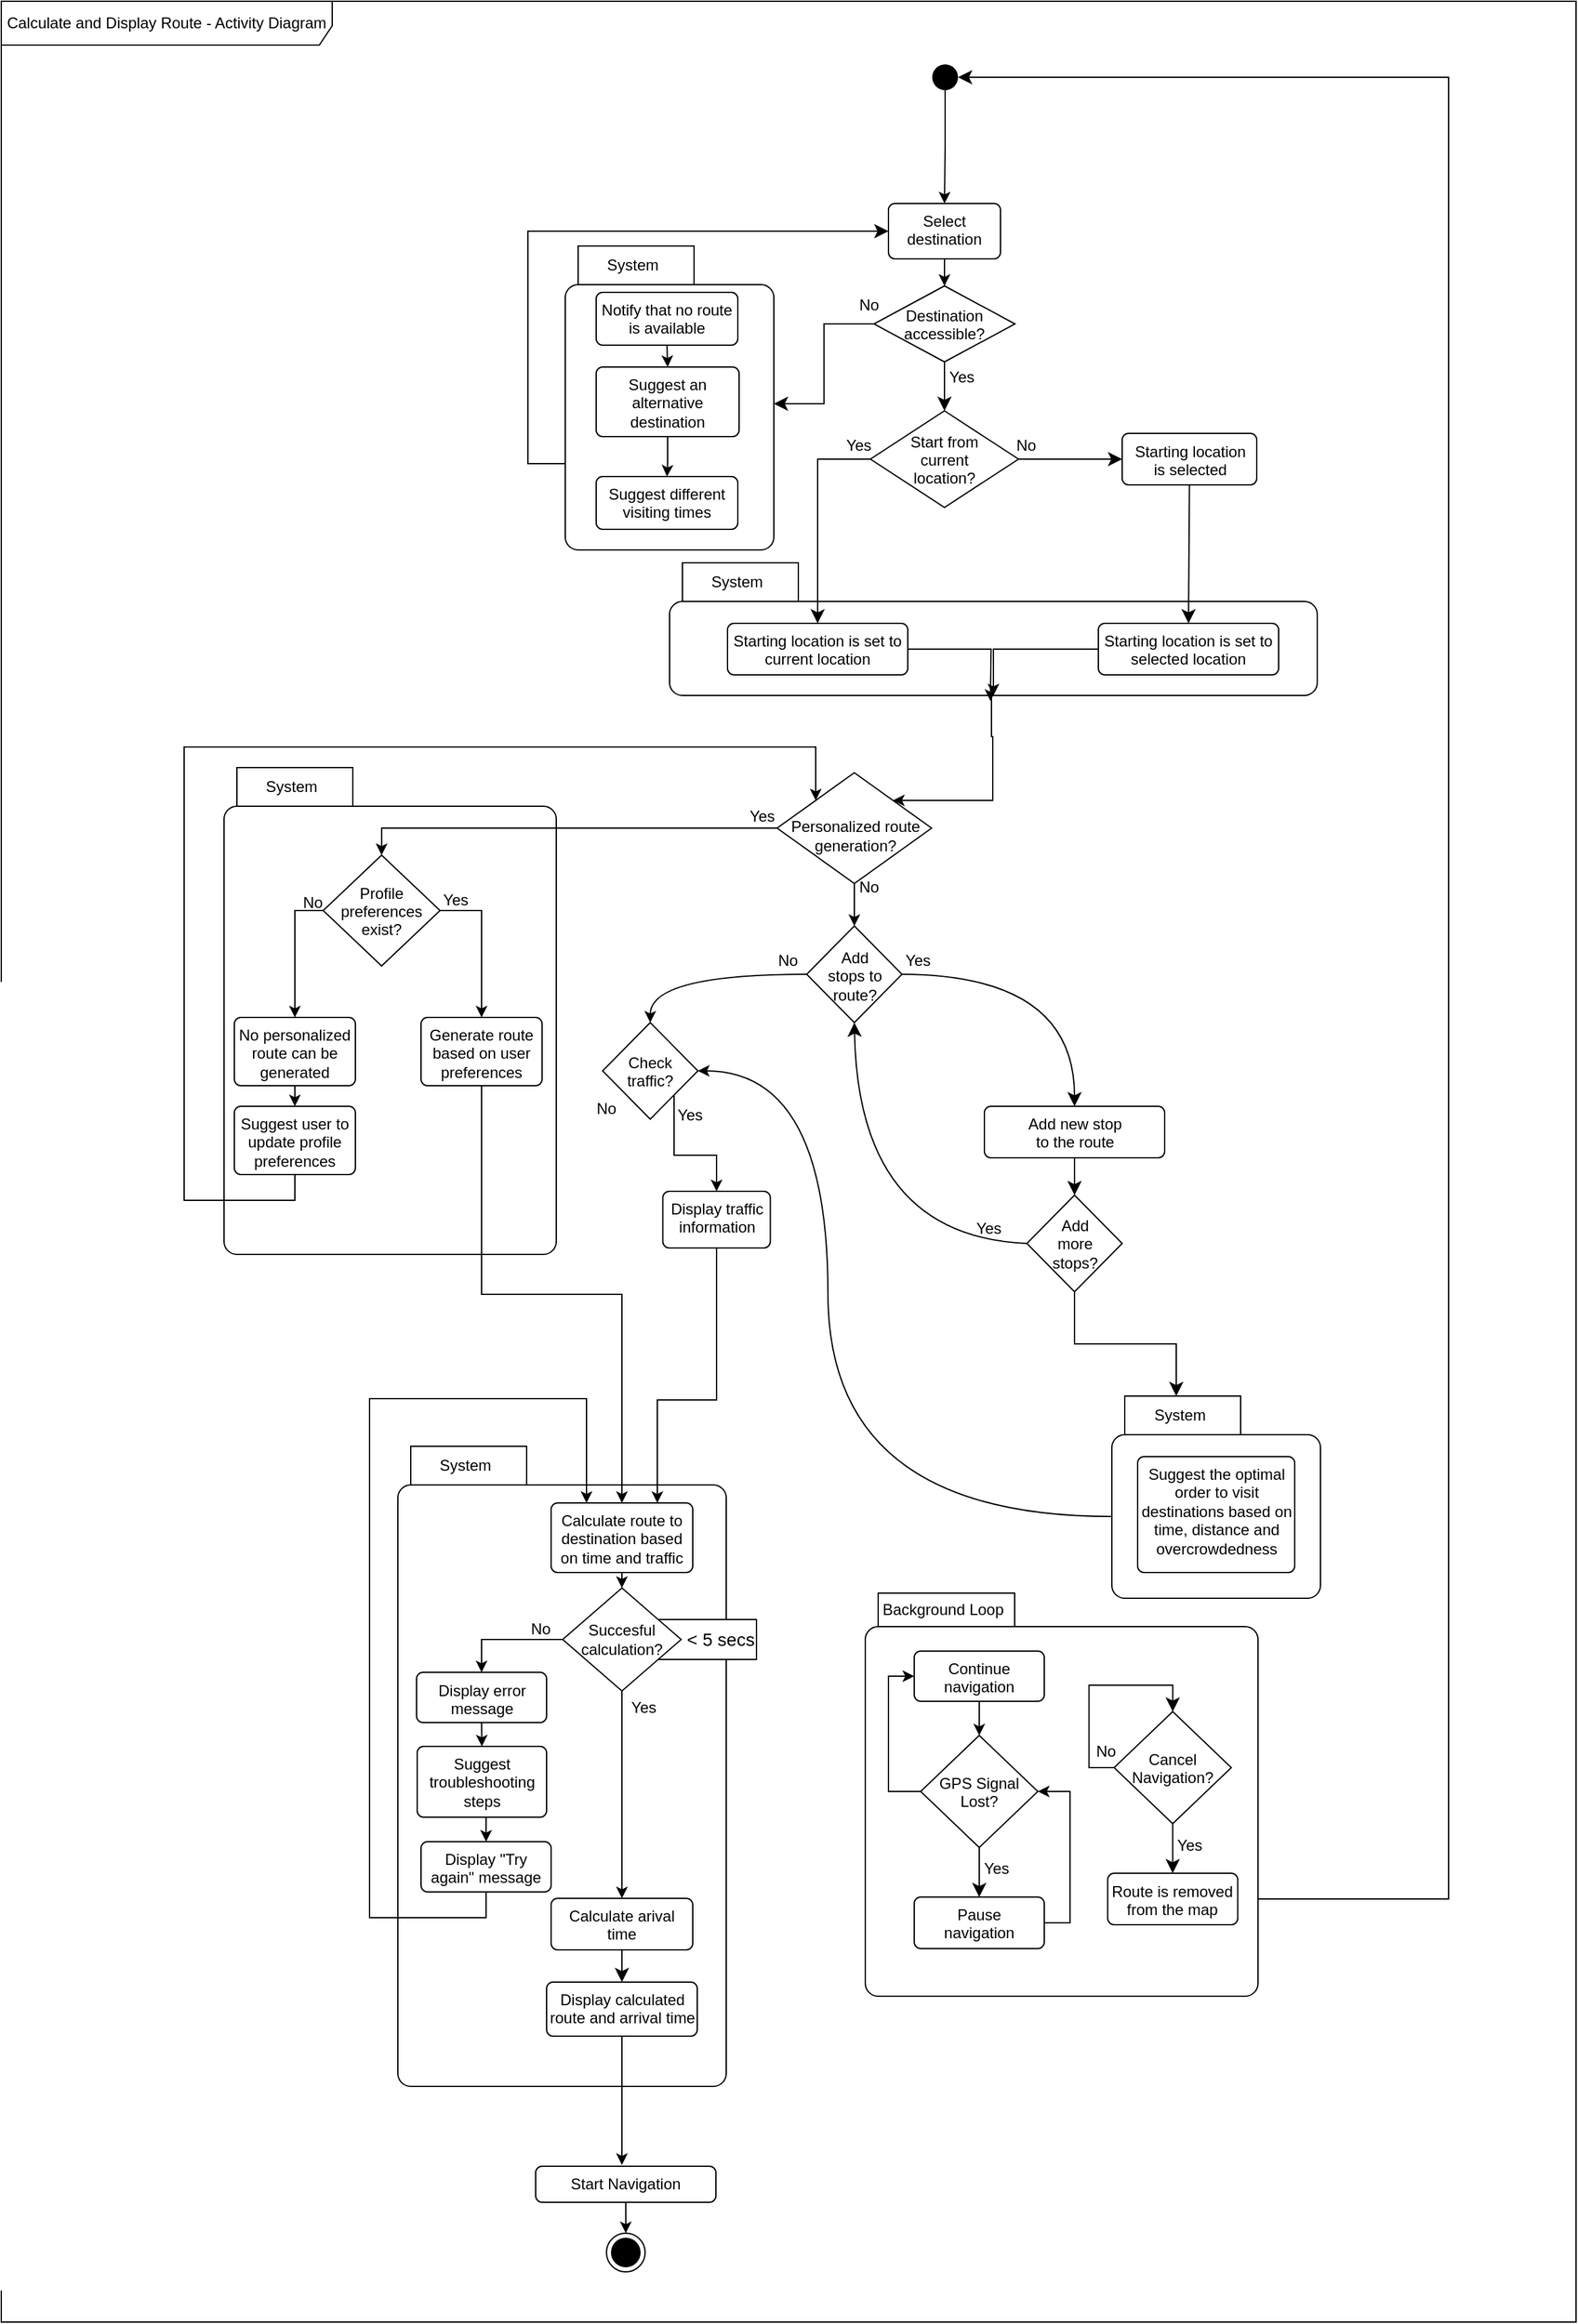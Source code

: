 <mxfile version="26.1.2">
  <diagram name="Σελίδα-1" id="tUFHNK6FRsGTnAo6xCgG">
    <mxGraphModel dx="2712" dy="1429" grid="1" gridSize="10" guides="1" tooltips="1" connect="1" arrows="1" fold="1" page="0" pageScale="1" pageWidth="827" pageHeight="1169" math="0" shadow="0">
      <root>
        <mxCell id="0" />
        <mxCell id="1" parent="0" />
        <mxCell id="kR6YiugQy_GHJ83owY4M-6" value="Calculate and Display Route - Activity Diagram" style="shape=umlFrame;whiteSpace=wrap;html=1;pointerEvents=0;recursiveResize=0;container=1;collapsible=0;width=257;height=34;" parent="1" vertex="1">
          <mxGeometry x="-602" y="-247" width="1223" height="1802" as="geometry" />
        </mxCell>
        <mxCell id="vHgR3sTV_HwAixPCrvOR-71" value="System" style="shape=folder;align=center;verticalAlign=middle;fontStyle=0;tabWidth=100;tabHeight=30;tabPosition=left;html=1;boundedLbl=1;labelInHeader=1;rounded=1;absoluteArcSize=1;arcSize=10;whiteSpace=wrap;" parent="kR6YiugQy_GHJ83owY4M-6" vertex="1">
          <mxGeometry x="173" y="595" width="258" height="378" as="geometry" />
        </mxCell>
        <mxCell id="kR6YiugQy_GHJ83owY4M-173" value="System" style="shape=folder;align=center;verticalAlign=middle;fontStyle=0;tabWidth=100;tabHeight=30;tabPosition=left;html=1;boundedLbl=1;labelInHeader=1;rounded=1;absoluteArcSize=1;arcSize=10;whiteSpace=wrap;" parent="kR6YiugQy_GHJ83owY4M-6" vertex="1">
          <mxGeometry x="519" y="436" width="503" height="103" as="geometry" />
        </mxCell>
        <mxCell id="aZ0iLrR2VgmDDzKvi7bb-1" style="edgeStyle=orthogonalEdgeStyle;rounded=0;orthogonalLoop=1;jettySize=auto;html=1;exitX=0.5;exitY=1;exitDx=0;exitDy=0;entryX=0.5;entryY=0;entryDx=0;entryDy=0;" edge="1" parent="kR6YiugQy_GHJ83owY4M-6" source="kR6YiugQy_GHJ83owY4M-37" target="kR6YiugQy_GHJ83owY4M-66">
          <mxGeometry relative="1" as="geometry" />
        </mxCell>
        <mxCell id="kR6YiugQy_GHJ83owY4M-37" value="" style="ellipse;fillColor=#000000;strokeColor=none;" parent="kR6YiugQy_GHJ83owY4M-6" vertex="1">
          <mxGeometry x="723" y="49" width="20" height="20" as="geometry" />
        </mxCell>
        <mxCell id="S0jq40NQi5oTpdrNzM0y-1" style="edgeStyle=orthogonalEdgeStyle;rounded=0;orthogonalLoop=1;jettySize=auto;html=1;exitX=0.5;exitY=1;exitDx=0;exitDy=0;entryX=0.5;entryY=0;entryDx=0;entryDy=0;" parent="kR6YiugQy_GHJ83owY4M-6" source="kR6YiugQy_GHJ83owY4M-66" target="kR6YiugQy_GHJ83owY4M-189" edge="1">
          <mxGeometry relative="1" as="geometry" />
        </mxCell>
        <mxCell id="kR6YiugQy_GHJ83owY4M-66" value="Select&lt;div&gt;destination&lt;/div&gt;" style="html=1;align=center;verticalAlign=top;rounded=1;absoluteArcSize=1;arcSize=10;dashed=0;whiteSpace=wrap;" parent="kR6YiugQy_GHJ83owY4M-6" vertex="1">
          <mxGeometry x="689" y="157" width="87" height="43" as="geometry" />
        </mxCell>
        <mxCell id="vHgR3sTV_HwAixPCrvOR-76" style="edgeStyle=orthogonalEdgeStyle;rounded=0;orthogonalLoop=1;jettySize=auto;html=1;exitX=0.5;exitY=1;exitDx=0;exitDy=0;entryX=0.5;entryY=0;entryDx=0;entryDy=0;" parent="kR6YiugQy_GHJ83owY4M-6" source="kR6YiugQy_GHJ83owY4M-68" target="vHgR3sTV_HwAixPCrvOR-27" edge="1">
          <mxGeometry relative="1" as="geometry" />
        </mxCell>
        <mxCell id="kR6YiugQy_GHJ83owY4M-68" value="Start Navigation" style="html=1;align=center;verticalAlign=top;rounded=1;absoluteArcSize=1;arcSize=10;dashed=0;whiteSpace=wrap;" parent="kR6YiugQy_GHJ83owY4M-6" vertex="1">
          <mxGeometry x="415" y="1681" width="140" height="28" as="geometry" />
        </mxCell>
        <mxCell id="kR6YiugQy_GHJ83owY4M-95" style="edgeStyle=none;curved=1;rounded=0;orthogonalLoop=1;jettySize=auto;html=1;exitX=1;exitY=0.5;exitDx=0;exitDy=0;entryX=0.5;entryY=0;entryDx=0;entryDy=0;fontSize=12;startSize=8;endSize=8;" parent="kR6YiugQy_GHJ83owY4M-6" source="kR6YiugQy_GHJ83owY4M-79" target="kR6YiugQy_GHJ83owY4M-93" edge="1">
          <mxGeometry relative="1" as="geometry">
            <Array as="points">
              <mxPoint x="833.5" y="756" />
            </Array>
          </mxGeometry>
        </mxCell>
        <mxCell id="vHgR3sTV_HwAixPCrvOR-37" style="edgeStyle=orthogonalEdgeStyle;rounded=0;orthogonalLoop=1;jettySize=auto;html=1;exitX=0;exitY=0.5;exitDx=0;exitDy=0;entryX=0.5;entryY=0;entryDx=0;entryDy=0;curved=1;" parent="kR6YiugQy_GHJ83owY4M-6" source="kR6YiugQy_GHJ83owY4M-79" target="vHgR3sTV_HwAixPCrvOR-34" edge="1">
          <mxGeometry relative="1" as="geometry" />
        </mxCell>
        <mxCell id="kR6YiugQy_GHJ83owY4M-79" value="" style="rhombus;" parent="kR6YiugQy_GHJ83owY4M-6" vertex="1">
          <mxGeometry x="625.5" y="718" width="74" height="75" as="geometry" />
        </mxCell>
        <mxCell id="kR6YiugQy_GHJ83owY4M-84" value="No" style="text;html=1;align=center;verticalAlign=middle;whiteSpace=wrap;rounded=0;" parent="kR6YiugQy_GHJ83owY4M-6" vertex="1">
          <mxGeometry x="581" y="730" width="60" height="30" as="geometry" />
        </mxCell>
        <mxCell id="kR6YiugQy_GHJ83owY4M-91" value="Add stops to route?" style="text;html=1;align=center;verticalAlign=middle;whiteSpace=wrap;rounded=0;" parent="kR6YiugQy_GHJ83owY4M-6" vertex="1">
          <mxGeometry x="638.5" y="742" width="48" height="29" as="geometry" />
        </mxCell>
        <mxCell id="kR6YiugQy_GHJ83owY4M-103" style="edgeStyle=none;curved=1;rounded=0;orthogonalLoop=1;jettySize=auto;html=1;exitX=0.5;exitY=1;exitDx=0;exitDy=0;entryX=0.5;entryY=0;entryDx=0;entryDy=0;fontSize=12;startSize=8;endSize=8;" parent="kR6YiugQy_GHJ83owY4M-6" source="kR6YiugQy_GHJ83owY4M-93" target="kR6YiugQy_GHJ83owY4M-100" edge="1">
          <mxGeometry relative="1" as="geometry" />
        </mxCell>
        <mxCell id="kR6YiugQy_GHJ83owY4M-93" value="Add new stop&lt;div&gt;to the route&lt;/div&gt;" style="html=1;align=center;verticalAlign=top;rounded=1;absoluteArcSize=1;arcSize=10;dashed=0;whiteSpace=wrap;" parent="kR6YiugQy_GHJ83owY4M-6" vertex="1">
          <mxGeometry x="763.5" y="858" width="140" height="40" as="geometry" />
        </mxCell>
        <mxCell id="kR6YiugQy_GHJ83owY4M-96" value="Yes" style="text;html=1;align=center;verticalAlign=middle;whiteSpace=wrap;rounded=0;" parent="kR6YiugQy_GHJ83owY4M-6" vertex="1">
          <mxGeometry x="682" y="730" width="60" height="30" as="geometry" />
        </mxCell>
        <mxCell id="kR6YiugQy_GHJ83owY4M-102" style="edgeStyle=none;curved=1;rounded=0;orthogonalLoop=1;jettySize=auto;html=1;exitX=0;exitY=0.5;exitDx=0;exitDy=0;entryX=0.5;entryY=1;entryDx=0;entryDy=0;fontSize=12;startSize=8;endSize=8;" parent="kR6YiugQy_GHJ83owY4M-6" source="kR6YiugQy_GHJ83owY4M-100" target="kR6YiugQy_GHJ83owY4M-79" edge="1">
          <mxGeometry relative="1" as="geometry">
            <Array as="points">
              <mxPoint x="665.5" y="959" />
            </Array>
          </mxGeometry>
        </mxCell>
        <mxCell id="kR6YiugQy_GHJ83owY4M-113" style="edgeStyle=orthogonalEdgeStyle;rounded=0;orthogonalLoop=1;jettySize=auto;html=1;exitX=0.5;exitY=1;exitDx=0;exitDy=0;fontSize=12;startSize=8;endSize=8;entryX=0;entryY=0;entryDx=50;entryDy=0;entryPerimeter=0;" parent="kR6YiugQy_GHJ83owY4M-6" source="kR6YiugQy_GHJ83owY4M-100" target="kR6YiugQy_GHJ83owY4M-107" edge="1">
          <mxGeometry relative="1" as="geometry">
            <mxPoint x="833.5" y="1166" as="targetPoint" />
          </mxGeometry>
        </mxCell>
        <mxCell id="kR6YiugQy_GHJ83owY4M-100" value="" style="rhombus;" parent="kR6YiugQy_GHJ83owY4M-6" vertex="1">
          <mxGeometry x="796.5" y="927" width="74" height="75" as="geometry" />
        </mxCell>
        <mxCell id="kR6YiugQy_GHJ83owY4M-101" value="Add more stops?" style="text;html=1;align=center;verticalAlign=middle;whiteSpace=wrap;rounded=0;" parent="kR6YiugQy_GHJ83owY4M-6" vertex="1">
          <mxGeometry x="809.5" y="950" width="48" height="29" as="geometry" />
        </mxCell>
        <mxCell id="kR6YiugQy_GHJ83owY4M-105" value="Yes" style="text;html=1;align=center;verticalAlign=middle;whiteSpace=wrap;rounded=0;" parent="kR6YiugQy_GHJ83owY4M-6" vertex="1">
          <mxGeometry x="736.5" y="938" width="60" height="30" as="geometry" />
        </mxCell>
        <mxCell id="vHgR3sTV_HwAixPCrvOR-44" style="edgeStyle=orthogonalEdgeStyle;rounded=0;orthogonalLoop=1;jettySize=auto;html=1;exitX=0;exitY=0;exitDx=0;exitDy=93.5;exitPerimeter=0;entryX=1;entryY=0.5;entryDx=0;entryDy=0;curved=1;" parent="kR6YiugQy_GHJ83owY4M-6" source="kR6YiugQy_GHJ83owY4M-107" target="vHgR3sTV_HwAixPCrvOR-34" edge="1">
          <mxGeometry relative="1" as="geometry">
            <Array as="points">
              <mxPoint x="642" y="1177" />
              <mxPoint x="642" y="831" />
            </Array>
          </mxGeometry>
        </mxCell>
        <mxCell id="kR6YiugQy_GHJ83owY4M-127" style="edgeStyle=orthogonalEdgeStyle;rounded=0;orthogonalLoop=1;jettySize=auto;html=1;exitX=1;exitY=0.5;exitDx=0;exitDy=0;fontSize=12;startSize=8;endSize=8;entryX=1;entryY=0.5;entryDx=0;entryDy=0;" parent="kR6YiugQy_GHJ83owY4M-6" source="kR6YiugQy_GHJ83owY4M-130" target="kR6YiugQy_GHJ83owY4M-37" edge="1">
          <mxGeometry relative="1" as="geometry">
            <Array as="points">
              <mxPoint x="1124" y="1474" />
              <mxPoint x="1124" y="59" />
            </Array>
          </mxGeometry>
        </mxCell>
        <mxCell id="kR6YiugQy_GHJ83owY4M-182" style="edgeStyle=none;curved=1;rounded=0;orthogonalLoop=1;jettySize=auto;html=1;exitX=1;exitY=0.5;exitDx=0;exitDy=0;entryX=0;entryY=0.5;entryDx=0;entryDy=0;fontSize=12;startSize=8;endSize=8;" parent="kR6YiugQy_GHJ83owY4M-6" source="kR6YiugQy_GHJ83owY4M-134" target="kR6YiugQy_GHJ83owY4M-181" edge="1">
          <mxGeometry relative="1" as="geometry" />
        </mxCell>
        <mxCell id="kR6YiugQy_GHJ83owY4M-134" value="Start from&#xa;current&#xa;location?" style="rhombus;" parent="kR6YiugQy_GHJ83owY4M-6" vertex="1">
          <mxGeometry x="675" y="318" width="115" height="75" as="geometry" />
        </mxCell>
        <mxCell id="aZ0iLrR2VgmDDzKvi7bb-9" style="edgeStyle=orthogonalEdgeStyle;rounded=0;orthogonalLoop=1;jettySize=auto;html=1;" edge="1" parent="kR6YiugQy_GHJ83owY4M-6" source="kR6YiugQy_GHJ83owY4M-169">
          <mxGeometry relative="1" as="geometry">
            <mxPoint x="768.152" y="543.242" as="targetPoint" />
          </mxGeometry>
        </mxCell>
        <mxCell id="kR6YiugQy_GHJ83owY4M-169" value="Starting location is set to current location" style="html=1;align=center;verticalAlign=top;rounded=1;absoluteArcSize=1;arcSize=10;dashed=0;whiteSpace=wrap;" parent="kR6YiugQy_GHJ83owY4M-6" vertex="1">
          <mxGeometry x="564" y="483" width="140" height="40" as="geometry" />
        </mxCell>
        <mxCell id="kR6YiugQy_GHJ83owY4M-174" style="edgeStyle=orthogonalEdgeStyle;rounded=0;orthogonalLoop=1;jettySize=auto;html=1;exitX=0;exitY=0.5;exitDx=0;exitDy=0;entryX=0.5;entryY=0;entryDx=0;entryDy=0;fontSize=12;startSize=8;endSize=8;" parent="kR6YiugQy_GHJ83owY4M-6" source="kR6YiugQy_GHJ83owY4M-134" target="kR6YiugQy_GHJ83owY4M-169" edge="1">
          <mxGeometry relative="1" as="geometry" />
        </mxCell>
        <mxCell id="kR6YiugQy_GHJ83owY4M-176" value="Starting location is set to&lt;div&gt;selected location&lt;/div&gt;" style="html=1;align=center;verticalAlign=top;rounded=1;absoluteArcSize=1;arcSize=10;dashed=0;whiteSpace=wrap;" parent="kR6YiugQy_GHJ83owY4M-6" vertex="1">
          <mxGeometry x="852" y="483" width="140" height="40" as="geometry" />
        </mxCell>
        <mxCell id="kR6YiugQy_GHJ83owY4M-181" value="Starting location&lt;div&gt;is selected&lt;/div&gt;" style="html=1;align=center;verticalAlign=top;rounded=1;absoluteArcSize=1;arcSize=10;dashed=0;whiteSpace=wrap;" parent="kR6YiugQy_GHJ83owY4M-6" vertex="1">
          <mxGeometry x="870.5" y="335.5" width="104.5" height="40" as="geometry" />
        </mxCell>
        <mxCell id="kR6YiugQy_GHJ83owY4M-183" value="Yes" style="text;html=1;align=center;verticalAlign=middle;whiteSpace=wrap;rounded=0;" parent="kR6YiugQy_GHJ83owY4M-6" vertex="1">
          <mxGeometry x="635.5" y="330" width="60" height="30" as="geometry" />
        </mxCell>
        <mxCell id="kR6YiugQy_GHJ83owY4M-184" value="No" style="text;html=1;align=center;verticalAlign=middle;whiteSpace=wrap;rounded=0;" parent="kR6YiugQy_GHJ83owY4M-6" vertex="1">
          <mxGeometry x="766" y="330" width="60" height="30" as="geometry" />
        </mxCell>
        <mxCell id="kR6YiugQy_GHJ83owY4M-185" style="edgeStyle=none;curved=1;rounded=0;orthogonalLoop=1;jettySize=auto;html=1;exitX=0.5;exitY=1;exitDx=0;exitDy=0;fontSize=12;startSize=8;endSize=8;entryX=0.5;entryY=0;entryDx=0;entryDy=0;" parent="kR6YiugQy_GHJ83owY4M-6" source="kR6YiugQy_GHJ83owY4M-181" target="kR6YiugQy_GHJ83owY4M-176" edge="1">
          <mxGeometry relative="1" as="geometry">
            <mxPoint x="906" y="324" as="targetPoint" />
          </mxGeometry>
        </mxCell>
        <mxCell id="kR6YiugQy_GHJ83owY4M-190" style="edgeStyle=none;curved=1;rounded=0;orthogonalLoop=1;jettySize=auto;html=1;exitX=0.5;exitY=1;exitDx=0;exitDy=0;entryX=0.5;entryY=0;entryDx=0;entryDy=0;fontSize=12;startSize=8;endSize=8;" parent="kR6YiugQy_GHJ83owY4M-6" source="kR6YiugQy_GHJ83owY4M-189" target="kR6YiugQy_GHJ83owY4M-134" edge="1">
          <mxGeometry relative="1" as="geometry" />
        </mxCell>
        <mxCell id="kR6YiugQy_GHJ83owY4M-203" style="edgeStyle=orthogonalEdgeStyle;rounded=0;orthogonalLoop=1;jettySize=auto;html=1;exitX=0.5;exitY=1;exitDx=0;exitDy=0;exitPerimeter=0;entryX=0;entryY=0.5;entryDx=0;entryDy=0;fontSize=12;startSize=8;endSize=8;" parent="kR6YiugQy_GHJ83owY4M-6" source="kR6YiugQy_GHJ83owY4M-193" target="kR6YiugQy_GHJ83owY4M-66" edge="1">
          <mxGeometry relative="1" as="geometry">
            <Array as="points">
              <mxPoint x="509" y="344" />
              <mxPoint x="509" y="359" />
              <mxPoint x="409" y="359" />
              <mxPoint x="409" y="178" />
            </Array>
          </mxGeometry>
        </mxCell>
        <mxCell id="kR6YiugQy_GHJ83owY4M-193" value="System" style="shape=folder;align=center;verticalAlign=middle;fontStyle=0;tabWidth=100;tabHeight=30;tabPosition=left;html=1;boundedLbl=1;labelInHeader=1;rounded=1;absoluteArcSize=1;arcSize=10;whiteSpace=wrap;" parent="kR6YiugQy_GHJ83owY4M-6" vertex="1">
          <mxGeometry x="438" y="190" width="162" height="236" as="geometry" />
        </mxCell>
        <mxCell id="aZ0iLrR2VgmDDzKvi7bb-2" style="edgeStyle=orthogonalEdgeStyle;rounded=0;orthogonalLoop=1;jettySize=auto;html=1;exitX=0.5;exitY=1;exitDx=0;exitDy=0;entryX=0.5;entryY=0;entryDx=0;entryDy=0;" edge="1" parent="kR6YiugQy_GHJ83owY4M-6" source="kR6YiugQy_GHJ83owY4M-194" target="kR6YiugQy_GHJ83owY4M-196">
          <mxGeometry relative="1" as="geometry" />
        </mxCell>
        <mxCell id="kR6YiugQy_GHJ83owY4M-194" value="Notify that no route is available" style="html=1;align=center;verticalAlign=top;rounded=1;absoluteArcSize=1;arcSize=10;dashed=0;whiteSpace=wrap;" parent="kR6YiugQy_GHJ83owY4M-6" vertex="1">
          <mxGeometry x="462" y="226" width="110" height="41" as="geometry" />
        </mxCell>
        <mxCell id="aZ0iLrR2VgmDDzKvi7bb-6" style="edgeStyle=orthogonalEdgeStyle;rounded=0;orthogonalLoop=1;jettySize=auto;html=1;entryX=0.5;entryY=0;entryDx=0;entryDy=0;" edge="1" parent="kR6YiugQy_GHJ83owY4M-6" source="kR6YiugQy_GHJ83owY4M-196" target="kR6YiugQy_GHJ83owY4M-197">
          <mxGeometry relative="1" as="geometry" />
        </mxCell>
        <mxCell id="kR6YiugQy_GHJ83owY4M-196" value="Suggest an alternative destination" style="html=1;align=center;verticalAlign=top;rounded=1;absoluteArcSize=1;arcSize=10;dashed=0;whiteSpace=wrap;" parent="kR6YiugQy_GHJ83owY4M-6" vertex="1">
          <mxGeometry x="462" y="284" width="111" height="54" as="geometry" />
        </mxCell>
        <mxCell id="kR6YiugQy_GHJ83owY4M-197" value="Suggest different visiting times" style="html=1;align=center;verticalAlign=top;rounded=1;absoluteArcSize=1;arcSize=10;dashed=0;whiteSpace=wrap;" parent="kR6YiugQy_GHJ83owY4M-6" vertex="1">
          <mxGeometry x="462" y="369" width="110" height="41" as="geometry" />
        </mxCell>
        <mxCell id="kR6YiugQy_GHJ83owY4M-199" value="Yes" style="text;html=1;align=center;verticalAlign=middle;whiteSpace=wrap;rounded=0;" parent="kR6YiugQy_GHJ83owY4M-6" vertex="1">
          <mxGeometry x="716" y="277" width="60" height="30" as="geometry" />
        </mxCell>
        <mxCell id="kR6YiugQy_GHJ83owY4M-200" value="No" style="text;html=1;align=center;verticalAlign=middle;whiteSpace=wrap;rounded=0;" parent="kR6YiugQy_GHJ83owY4M-6" vertex="1">
          <mxGeometry x="644" y="221" width="60" height="30" as="geometry" />
        </mxCell>
        <mxCell id="kR6YiugQy_GHJ83owY4M-189" value="Destination&#xa;accessible?" style="rhombus;" parent="kR6YiugQy_GHJ83owY4M-6" vertex="1">
          <mxGeometry x="677.75" y="221" width="109.5" height="59" as="geometry" />
        </mxCell>
        <mxCell id="kR6YiugQy_GHJ83owY4M-202" style="edgeStyle=orthogonalEdgeStyle;rounded=0;orthogonalLoop=1;jettySize=auto;html=1;exitX=0;exitY=0.5;exitDx=0;exitDy=0;entryX=0;entryY=0;entryDx=162;entryDy=122.5;entryPerimeter=0;fontSize=12;startSize=8;endSize=8;" parent="kR6YiugQy_GHJ83owY4M-6" source="kR6YiugQy_GHJ83owY4M-189" target="kR6YiugQy_GHJ83owY4M-193" edge="1">
          <mxGeometry relative="1" as="geometry" />
        </mxCell>
        <mxCell id="vHgR3sTV_HwAixPCrvOR-33" value="Display&amp;nbsp;&lt;span style=&quot;background-color: transparent; color: light-dark(rgb(0, 0, 0), rgb(255, 255, 255));&quot;&gt;traffic&lt;/span&gt;&lt;div&gt;information&lt;/div&gt;" style="html=1;align=center;verticalAlign=top;rounded=1;absoluteArcSize=1;arcSize=10;dashed=0;whiteSpace=wrap;" parent="kR6YiugQy_GHJ83owY4M-6" vertex="1">
          <mxGeometry x="513.75" y="924" width="83.5" height="44" as="geometry" />
        </mxCell>
        <mxCell id="vHgR3sTV_HwAixPCrvOR-40" style="edgeStyle=orthogonalEdgeStyle;rounded=0;orthogonalLoop=1;jettySize=auto;html=1;exitX=1;exitY=1;exitDx=0;exitDy=0;entryX=0.5;entryY=0;entryDx=0;entryDy=0;" parent="kR6YiugQy_GHJ83owY4M-6" source="vHgR3sTV_HwAixPCrvOR-34" target="vHgR3sTV_HwAixPCrvOR-33" edge="1">
          <mxGeometry relative="1" as="geometry" />
        </mxCell>
        <mxCell id="vHgR3sTV_HwAixPCrvOR-34" value="Check&#xa;traffic?" style="rhombus;" parent="kR6YiugQy_GHJ83owY4M-6" vertex="1">
          <mxGeometry x="467" y="793" width="74" height="75" as="geometry" />
        </mxCell>
        <mxCell id="vHgR3sTV_HwAixPCrvOR-42" value="No" style="text;html=1;align=center;verticalAlign=middle;whiteSpace=wrap;rounded=0;" parent="kR6YiugQy_GHJ83owY4M-6" vertex="1">
          <mxGeometry x="440" y="845" width="60" height="30" as="geometry" />
        </mxCell>
        <mxCell id="vHgR3sTV_HwAixPCrvOR-43" value="Yes" style="text;html=1;align=center;verticalAlign=middle;whiteSpace=wrap;rounded=0;" parent="kR6YiugQy_GHJ83owY4M-6" vertex="1">
          <mxGeometry x="505" y="850" width="60" height="30" as="geometry" />
        </mxCell>
        <mxCell id="vHgR3sTV_HwAixPCrvOR-55" style="edgeStyle=orthogonalEdgeStyle;rounded=0;orthogonalLoop=1;jettySize=auto;html=1;exitX=0.5;exitY=1;exitDx=0;exitDy=0;entryX=0.5;entryY=0;entryDx=0;entryDy=0;" parent="kR6YiugQy_GHJ83owY4M-6" source="vHgR3sTV_HwAixPCrvOR-47" target="kR6YiugQy_GHJ83owY4M-79" edge="1">
          <mxGeometry relative="1" as="geometry" />
        </mxCell>
        <mxCell id="vHgR3sTV_HwAixPCrvOR-58" style="edgeStyle=orthogonalEdgeStyle;rounded=0;orthogonalLoop=1;jettySize=auto;html=1;exitX=0;exitY=0.5;exitDx=0;exitDy=0;entryX=0.5;entryY=0;entryDx=0;entryDy=0;" parent="kR6YiugQy_GHJ83owY4M-6" source="vHgR3sTV_HwAixPCrvOR-47" target="vHgR3sTV_HwAixPCrvOR-57" edge="1">
          <mxGeometry relative="1" as="geometry" />
        </mxCell>
        <mxCell id="vHgR3sTV_HwAixPCrvOR-47" value="" style="rhombus;" parent="kR6YiugQy_GHJ83owY4M-6" vertex="1">
          <mxGeometry x="602.5" y="599" width="120" height="86" as="geometry" />
        </mxCell>
        <mxCell id="vHgR3sTV_HwAixPCrvOR-48" value="Personalized route&lt;div&gt;generation?&lt;/div&gt;" style="text;html=1;align=center;verticalAlign=middle;resizable=0;points=[];autosize=1;strokeColor=none;fillColor=none;" parent="kR6YiugQy_GHJ83owY4M-6" vertex="1">
          <mxGeometry x="603.5" y="627" width="118" height="41" as="geometry" />
        </mxCell>
        <mxCell id="vHgR3sTV_HwAixPCrvOR-11" value="Background Loop" style="shape=folder;align=center;verticalAlign=middle;fontStyle=0;tabWidth=116;tabHeight=26;tabPosition=left;html=1;boundedLbl=1;labelInHeader=1;rounded=1;absoluteArcSize=1;arcSize=10;whiteSpace=wrap;" parent="kR6YiugQy_GHJ83owY4M-6" vertex="1">
          <mxGeometry x="671" y="1236" width="305" height="313" as="geometry" />
        </mxCell>
        <mxCell id="kR6YiugQy_GHJ83owY4M-123" value="No" style="text;html=1;align=center;verticalAlign=middle;whiteSpace=wrap;rounded=0;" parent="kR6YiugQy_GHJ83owY4M-6" vertex="1">
          <mxGeometry x="827.75" y="1343.5" width="60" height="30" as="geometry" />
        </mxCell>
        <mxCell id="kR6YiugQy_GHJ83owY4M-72" value="System" style="shape=folder;align=center;verticalAlign=middle;fontStyle=0;tabWidth=100;tabHeight=30;tabPosition=left;html=1;boundedLbl=1;labelInHeader=1;rounded=1;absoluteArcSize=1;arcSize=10;whiteSpace=wrap;" parent="kR6YiugQy_GHJ83owY4M-6" vertex="1">
          <mxGeometry x="308" y="1122" width="255" height="497" as="geometry" />
        </mxCell>
        <mxCell id="vHgR3sTV_HwAixPCrvOR-30" style="edgeStyle=orthogonalEdgeStyle;rounded=0;orthogonalLoop=1;jettySize=auto;html=1;exitX=0.5;exitY=1;exitDx=0;exitDy=0;entryX=0.5;entryY=0;entryDx=0;entryDy=0;" parent="kR6YiugQy_GHJ83owY4M-6" source="kR6YiugQy_GHJ83owY4M-70" target="vHgR3sTV_HwAixPCrvOR-12" edge="1">
          <mxGeometry relative="1" as="geometry" />
        </mxCell>
        <mxCell id="kR6YiugQy_GHJ83owY4M-70" value="Calculate route to destination based on time and traffic" style="html=1;align=center;verticalAlign=top;rounded=1;absoluteArcSize=1;arcSize=10;dashed=0;whiteSpace=wrap;" parent="kR6YiugQy_GHJ83owY4M-6" vertex="1">
          <mxGeometry x="427" y="1166" width="110" height="54" as="geometry" />
        </mxCell>
        <mxCell id="kR6YiugQy_GHJ83owY4M-77" style="edgeStyle=none;curved=1;rounded=0;orthogonalLoop=1;jettySize=auto;html=1;exitX=0.5;exitY=1;exitDx=0;exitDy=0;entryX=0.5;entryY=0;entryDx=0;entryDy=0;fontSize=12;startSize=8;endSize=8;" parent="kR6YiugQy_GHJ83owY4M-6" source="kR6YiugQy_GHJ83owY4M-74" target="kR6YiugQy_GHJ83owY4M-75" edge="1">
          <mxGeometry relative="1" as="geometry" />
        </mxCell>
        <mxCell id="kR6YiugQy_GHJ83owY4M-74" value="Calculate arival&lt;div&gt;time&lt;/div&gt;" style="html=1;align=center;verticalAlign=top;rounded=1;absoluteArcSize=1;arcSize=10;dashed=0;whiteSpace=wrap;" parent="kR6YiugQy_GHJ83owY4M-6" vertex="1">
          <mxGeometry x="427" y="1473" width="110" height="40" as="geometry" />
        </mxCell>
        <mxCell id="vHgR3sTV_HwAixPCrvOR-29" style="edgeStyle=orthogonalEdgeStyle;rounded=0;orthogonalLoop=1;jettySize=auto;html=1;exitX=0.5;exitY=1;exitDx=0;exitDy=0;entryX=0.5;entryY=0;entryDx=0;entryDy=0;" parent="kR6YiugQy_GHJ83owY4M-6" source="kR6YiugQy_GHJ83owY4M-75" edge="1">
          <mxGeometry relative="1" as="geometry">
            <mxPoint x="482" y="1680" as="targetPoint" />
          </mxGeometry>
        </mxCell>
        <mxCell id="kR6YiugQy_GHJ83owY4M-75" value="Display calculated route and arrival time" style="html=1;align=center;verticalAlign=top;rounded=1;absoluteArcSize=1;arcSize=10;dashed=0;whiteSpace=wrap;" parent="kR6YiugQy_GHJ83owY4M-6" vertex="1">
          <mxGeometry x="423.5" y="1538" width="117" height="42" as="geometry" />
        </mxCell>
        <mxCell id="kR6YiugQy_GHJ83owY4M-107" value="System" style="shape=folder;align=center;verticalAlign=middle;fontStyle=0;tabWidth=100;tabHeight=30;tabPosition=left;html=1;boundedLbl=1;labelInHeader=1;rounded=1;absoluteArcSize=1;arcSize=10;whiteSpace=wrap;" parent="kR6YiugQy_GHJ83owY4M-6" vertex="1">
          <mxGeometry x="862.5" y="1083" width="162" height="157" as="geometry" />
        </mxCell>
        <mxCell id="kR6YiugQy_GHJ83owY4M-109" value="Suggest the optimal order to visit destinations based on time, distance and&lt;div&gt;overcrowdedness&lt;/div&gt;" style="html=1;align=center;verticalAlign=top;rounded=1;absoluteArcSize=1;arcSize=10;dashed=0;whiteSpace=wrap;" parent="kR6YiugQy_GHJ83owY4M-6" vertex="1">
          <mxGeometry x="882.5" y="1130" width="122" height="90" as="geometry" />
        </mxCell>
        <mxCell id="kR6YiugQy_GHJ83owY4M-131" style="edgeStyle=none;curved=1;rounded=0;orthogonalLoop=1;jettySize=auto;html=1;exitX=0.5;exitY=1;exitDx=0;exitDy=0;entryX=0.5;entryY=0;entryDx=0;entryDy=0;fontSize=12;startSize=8;endSize=8;" parent="kR6YiugQy_GHJ83owY4M-6" source="kR6YiugQy_GHJ83owY4M-117" target="kR6YiugQy_GHJ83owY4M-130" edge="1">
          <mxGeometry relative="1" as="geometry" />
        </mxCell>
        <mxCell id="kR6YiugQy_GHJ83owY4M-117" value="Cancel&#xa;Navigation?" style="rhombus;" parent="kR6YiugQy_GHJ83owY4M-6" vertex="1">
          <mxGeometry x="864.25" y="1328" width="91" height="87" as="geometry" />
        </mxCell>
        <mxCell id="kR6YiugQy_GHJ83owY4M-128" value="Yes" style="text;html=1;align=center;verticalAlign=middle;whiteSpace=wrap;rounded=0;" parent="kR6YiugQy_GHJ83owY4M-6" vertex="1">
          <mxGeometry x="893.25" y="1416.5" width="60" height="30" as="geometry" />
        </mxCell>
        <mxCell id="kR6YiugQy_GHJ83owY4M-129" style="edgeStyle=orthogonalEdgeStyle;rounded=0;orthogonalLoop=1;jettySize=auto;html=1;exitX=0;exitY=0.5;exitDx=0;exitDy=0;entryX=0.5;entryY=0;entryDx=0;entryDy=0;fontSize=12;startSize=8;endSize=8;" parent="kR6YiugQy_GHJ83owY4M-6" source="kR6YiugQy_GHJ83owY4M-117" target="kR6YiugQy_GHJ83owY4M-117" edge="1">
          <mxGeometry relative="1" as="geometry">
            <Array as="points">
              <mxPoint x="844.75" y="1371.5" />
              <mxPoint x="844.75" y="1307.5" />
              <mxPoint x="909.75" y="1307.5" />
            </Array>
          </mxGeometry>
        </mxCell>
        <mxCell id="kR6YiugQy_GHJ83owY4M-130" value="Route is removed from the map" style="html=1;align=center;verticalAlign=top;rounded=1;absoluteArcSize=1;arcSize=10;dashed=0;whiteSpace=wrap;" parent="kR6YiugQy_GHJ83owY4M-6" vertex="1">
          <mxGeometry x="859.25" y="1453.5" width="101" height="40" as="geometry" />
        </mxCell>
        <mxCell id="vHgR3sTV_HwAixPCrvOR-2" style="edgeStyle=none;curved=1;rounded=0;orthogonalLoop=1;jettySize=auto;html=1;exitX=0.5;exitY=1;exitDx=0;exitDy=0;entryX=0.5;entryY=0;entryDx=0;entryDy=0;fontSize=12;startSize=8;endSize=8;" parent="kR6YiugQy_GHJ83owY4M-6" source="vHgR3sTV_HwAixPCrvOR-3" target="vHgR3sTV_HwAixPCrvOR-6" edge="1">
          <mxGeometry relative="1" as="geometry" />
        </mxCell>
        <mxCell id="vHgR3sTV_HwAixPCrvOR-1" value="No" style="text;html=1;align=center;verticalAlign=middle;whiteSpace=wrap;rounded=0;" parent="kR6YiugQy_GHJ83owY4M-6" vertex="1">
          <mxGeometry x="389" y="1249" width="60" height="30" as="geometry" />
        </mxCell>
        <mxCell id="vHgR3sTV_HwAixPCrvOR-10" style="edgeStyle=orthogonalEdgeStyle;rounded=0;orthogonalLoop=1;jettySize=auto;html=1;exitX=0;exitY=0.5;exitDx=0;exitDy=0;entryX=0;entryY=0.5;entryDx=0;entryDy=0;" parent="kR6YiugQy_GHJ83owY4M-6" source="vHgR3sTV_HwAixPCrvOR-3" target="vHgR3sTV_HwAixPCrvOR-8" edge="1">
          <mxGeometry relative="1" as="geometry" />
        </mxCell>
        <mxCell id="vHgR3sTV_HwAixPCrvOR-3" value="GPS Signal&#xa;Lost?" style="rhombus;" parent="kR6YiugQy_GHJ83owY4M-6" vertex="1">
          <mxGeometry x="714" y="1346.5" width="91" height="87" as="geometry" />
        </mxCell>
        <mxCell id="vHgR3sTV_HwAixPCrvOR-4" value="Yes" style="text;html=1;align=center;verticalAlign=middle;whiteSpace=wrap;rounded=0;" parent="kR6YiugQy_GHJ83owY4M-6" vertex="1">
          <mxGeometry x="743" y="1435" width="60" height="30" as="geometry" />
        </mxCell>
        <mxCell id="vHgR3sTV_HwAixPCrvOR-7" style="edgeStyle=orthogonalEdgeStyle;rounded=0;orthogonalLoop=1;jettySize=auto;html=1;exitX=1;exitY=0.5;exitDx=0;exitDy=0;entryX=1;entryY=0.5;entryDx=0;entryDy=0;" parent="kR6YiugQy_GHJ83owY4M-6" source="vHgR3sTV_HwAixPCrvOR-6" target="vHgR3sTV_HwAixPCrvOR-3" edge="1">
          <mxGeometry relative="1" as="geometry" />
        </mxCell>
        <mxCell id="vHgR3sTV_HwAixPCrvOR-6" value="Pause&lt;div&gt;navigation&lt;/div&gt;" style="html=1;align=center;verticalAlign=top;rounded=1;absoluteArcSize=1;arcSize=10;dashed=0;whiteSpace=wrap;" parent="kR6YiugQy_GHJ83owY4M-6" vertex="1">
          <mxGeometry x="709" y="1472" width="101" height="40" as="geometry" />
        </mxCell>
        <mxCell id="vHgR3sTV_HwAixPCrvOR-9" style="edgeStyle=orthogonalEdgeStyle;rounded=0;orthogonalLoop=1;jettySize=auto;html=1;exitX=0.5;exitY=1;exitDx=0;exitDy=0;entryX=0.5;entryY=0;entryDx=0;entryDy=0;" parent="kR6YiugQy_GHJ83owY4M-6" source="vHgR3sTV_HwAixPCrvOR-8" target="vHgR3sTV_HwAixPCrvOR-3" edge="1">
          <mxGeometry relative="1" as="geometry" />
        </mxCell>
        <mxCell id="vHgR3sTV_HwAixPCrvOR-8" value="Continue&lt;div&gt;navigation&lt;/div&gt;" style="html=1;align=center;verticalAlign=top;rounded=1;absoluteArcSize=1;arcSize=10;dashed=0;whiteSpace=wrap;" parent="kR6YiugQy_GHJ83owY4M-6" vertex="1">
          <mxGeometry x="709" y="1281" width="101" height="39" as="geometry" />
        </mxCell>
        <mxCell id="vHgR3sTV_HwAixPCrvOR-13" value="&amp;nbsp; &amp;nbsp;&amp;lt; 5 secs" style="html=1;shape=mxgraph.infographic.ribbonSimple;notch1=20;notch2=0;align=center;verticalAlign=middle;fontSize=14;fontStyle=0;fillColor=#FFFFFF;flipH=0;spacingRight=0;spacingLeft=14;whiteSpace=wrap;" parent="kR6YiugQy_GHJ83owY4M-6" vertex="1">
          <mxGeometry x="504.5" y="1256.5" width="82" height="31" as="geometry" />
        </mxCell>
        <mxCell id="vHgR3sTV_HwAixPCrvOR-14" style="edgeStyle=orthogonalEdgeStyle;rounded=0;orthogonalLoop=1;jettySize=auto;html=1;exitX=0.5;exitY=1;exitDx=0;exitDy=0;entryX=0.5;entryY=0;entryDx=0;entryDy=0;" parent="kR6YiugQy_GHJ83owY4M-6" source="vHgR3sTV_HwAixPCrvOR-12" target="kR6YiugQy_GHJ83owY4M-74" edge="1">
          <mxGeometry relative="1" as="geometry" />
        </mxCell>
        <mxCell id="vHgR3sTV_HwAixPCrvOR-19" style="edgeStyle=orthogonalEdgeStyle;rounded=0;orthogonalLoop=1;jettySize=auto;html=1;exitX=0;exitY=0.5;exitDx=0;exitDy=0;entryX=0.5;entryY=0;entryDx=0;entryDy=0;" parent="kR6YiugQy_GHJ83owY4M-6" source="vHgR3sTV_HwAixPCrvOR-12" target="vHgR3sTV_HwAixPCrvOR-16" edge="1">
          <mxGeometry relative="1" as="geometry" />
        </mxCell>
        <mxCell id="vHgR3sTV_HwAixPCrvOR-12" value="Succesful&lt;div&gt;calculation?&lt;/div&gt;" style="rhombus;whiteSpace=wrap;html=1;" parent="kR6YiugQy_GHJ83owY4M-6" vertex="1">
          <mxGeometry x="436" y="1232" width="92" height="80" as="geometry" />
        </mxCell>
        <mxCell id="vHgR3sTV_HwAixPCrvOR-15" value="Yes" style="text;html=1;align=center;verticalAlign=middle;whiteSpace=wrap;rounded=0;" parent="kR6YiugQy_GHJ83owY4M-6" vertex="1">
          <mxGeometry x="469" y="1310" width="60" height="30" as="geometry" />
        </mxCell>
        <mxCell id="vHgR3sTV_HwAixPCrvOR-18" style="edgeStyle=orthogonalEdgeStyle;rounded=0;orthogonalLoop=1;jettySize=auto;html=1;exitX=0.5;exitY=1;exitDx=0;exitDy=0;entryX=0.5;entryY=0;entryDx=0;entryDy=0;" parent="kR6YiugQy_GHJ83owY4M-6" source="vHgR3sTV_HwAixPCrvOR-16" target="vHgR3sTV_HwAixPCrvOR-17" edge="1">
          <mxGeometry relative="1" as="geometry" />
        </mxCell>
        <mxCell id="vHgR3sTV_HwAixPCrvOR-16" value="Display error message" style="html=1;align=center;verticalAlign=top;rounded=1;absoluteArcSize=1;arcSize=10;dashed=0;whiteSpace=wrap;" parent="kR6YiugQy_GHJ83owY4M-6" vertex="1">
          <mxGeometry x="322.5" y="1297.5" width="101" height="39" as="geometry" />
        </mxCell>
        <mxCell id="vHgR3sTV_HwAixPCrvOR-46" style="edgeStyle=orthogonalEdgeStyle;rounded=0;orthogonalLoop=1;jettySize=auto;html=1;exitX=0.5;exitY=1;exitDx=0;exitDy=0;entryX=0.5;entryY=0;entryDx=0;entryDy=0;" parent="kR6YiugQy_GHJ83owY4M-6" source="vHgR3sTV_HwAixPCrvOR-17" target="vHgR3sTV_HwAixPCrvOR-22" edge="1">
          <mxGeometry relative="1" as="geometry" />
        </mxCell>
        <mxCell id="vHgR3sTV_HwAixPCrvOR-17" value="Suggest&lt;div&gt;troubleshooting steps&lt;/div&gt;" style="html=1;align=center;verticalAlign=top;rounded=1;absoluteArcSize=1;arcSize=10;dashed=0;whiteSpace=wrap;" parent="kR6YiugQy_GHJ83owY4M-6" vertex="1">
          <mxGeometry x="323" y="1355" width="100.5" height="55" as="geometry" />
        </mxCell>
        <mxCell id="vHgR3sTV_HwAixPCrvOR-25" style="edgeStyle=orthogonalEdgeStyle;rounded=0;orthogonalLoop=1;jettySize=auto;html=1;exitX=0.5;exitY=1;exitDx=0;exitDy=0;entryX=0.25;entryY=0;entryDx=0;entryDy=0;" parent="kR6YiugQy_GHJ83owY4M-6" source="vHgR3sTV_HwAixPCrvOR-22" target="kR6YiugQy_GHJ83owY4M-70" edge="1">
          <mxGeometry relative="1" as="geometry">
            <Array as="points">
              <mxPoint x="376" y="1488" />
              <mxPoint x="286" y="1488" />
              <mxPoint x="286" y="1085" />
              <mxPoint x="454" y="1085" />
            </Array>
          </mxGeometry>
        </mxCell>
        <mxCell id="vHgR3sTV_HwAixPCrvOR-22" value="Display &quot;Try again&quot; message" style="html=1;align=center;verticalAlign=top;rounded=1;absoluteArcSize=1;arcSize=10;dashed=0;whiteSpace=wrap;" parent="kR6YiugQy_GHJ83owY4M-6" vertex="1">
          <mxGeometry x="326" y="1429" width="101" height="39" as="geometry" />
        </mxCell>
        <mxCell id="vHgR3sTV_HwAixPCrvOR-27" value="" style="ellipse;html=1;shape=endState;fillColor=strokeColor;" parent="kR6YiugQy_GHJ83owY4M-6" vertex="1">
          <mxGeometry x="470" y="1733" width="30" height="30" as="geometry" />
        </mxCell>
        <mxCell id="vHgR3sTV_HwAixPCrvOR-54" style="edgeStyle=orthogonalEdgeStyle;rounded=0;orthogonalLoop=1;jettySize=auto;html=1;exitX=0.5;exitY=1;exitDx=0;exitDy=0;exitPerimeter=0;entryX=1;entryY=0;entryDx=0;entryDy=0;" parent="kR6YiugQy_GHJ83owY4M-6" source="kR6YiugQy_GHJ83owY4M-173" target="vHgR3sTV_HwAixPCrvOR-47" edge="1">
          <mxGeometry relative="1" as="geometry">
            <Array as="points">
              <mxPoint x="769" y="539" />
              <mxPoint x="769" y="571" />
              <mxPoint x="770" y="571" />
              <mxPoint x="770" y="621" />
            </Array>
          </mxGeometry>
        </mxCell>
        <mxCell id="vHgR3sTV_HwAixPCrvOR-56" value="No" style="text;html=1;align=center;verticalAlign=middle;whiteSpace=wrap;rounded=0;" parent="kR6YiugQy_GHJ83owY4M-6" vertex="1">
          <mxGeometry x="644" y="673" width="60" height="30" as="geometry" />
        </mxCell>
        <mxCell id="vHgR3sTV_HwAixPCrvOR-62" style="edgeStyle=orthogonalEdgeStyle;rounded=0;orthogonalLoop=1;jettySize=auto;html=1;exitX=1;exitY=0.5;exitDx=0;exitDy=0;" parent="kR6YiugQy_GHJ83owY4M-6" source="vHgR3sTV_HwAixPCrvOR-57" target="vHgR3sTV_HwAixPCrvOR-60" edge="1">
          <mxGeometry relative="1" as="geometry" />
        </mxCell>
        <mxCell id="vHgR3sTV_HwAixPCrvOR-69" style="edgeStyle=orthogonalEdgeStyle;rounded=0;orthogonalLoop=1;jettySize=auto;html=1;exitX=0;exitY=0.5;exitDx=0;exitDy=0;" parent="kR6YiugQy_GHJ83owY4M-6" source="vHgR3sTV_HwAixPCrvOR-57" target="vHgR3sTV_HwAixPCrvOR-66" edge="1">
          <mxGeometry relative="1" as="geometry" />
        </mxCell>
        <mxCell id="vHgR3sTV_HwAixPCrvOR-57" value="Profile&#xa;preferences&#xa;exist?" style="rhombus;" parent="kR6YiugQy_GHJ83owY4M-6" vertex="1">
          <mxGeometry x="250" y="663" width="90.75" height="86" as="geometry" />
        </mxCell>
        <mxCell id="vHgR3sTV_HwAixPCrvOR-65" style="edgeStyle=orthogonalEdgeStyle;rounded=0;orthogonalLoop=1;jettySize=auto;html=1;exitX=0.5;exitY=1;exitDx=0;exitDy=0;" parent="kR6YiugQy_GHJ83owY4M-6" source="vHgR3sTV_HwAixPCrvOR-60" target="kR6YiugQy_GHJ83owY4M-70" edge="1">
          <mxGeometry relative="1" as="geometry" />
        </mxCell>
        <mxCell id="vHgR3sTV_HwAixPCrvOR-60" value="Generate route&lt;div&gt;based&amp;nbsp;&lt;span style=&quot;background-color: transparent; color: light-dark(rgb(0, 0, 0), rgb(255, 255, 255));&quot;&gt;on user&lt;/span&gt;&lt;/div&gt;&lt;div&gt;&lt;span style=&quot;background-color: transparent; color: light-dark(rgb(0, 0, 0), rgb(255, 255, 255)); text-wrap-mode: nowrap;&quot;&gt;preferences&lt;/span&gt;&lt;/div&gt;" style="html=1;align=center;verticalAlign=top;rounded=1;absoluteArcSize=1;arcSize=10;dashed=0;whiteSpace=wrap;" parent="kR6YiugQy_GHJ83owY4M-6" vertex="1">
          <mxGeometry x="326" y="789" width="94" height="53" as="geometry" />
        </mxCell>
        <mxCell id="vHgR3sTV_HwAixPCrvOR-61" value="Yes" style="text;html=1;align=center;verticalAlign=middle;whiteSpace=wrap;rounded=0;" parent="kR6YiugQy_GHJ83owY4M-6" vertex="1">
          <mxGeometry x="561" y="618" width="60" height="30" as="geometry" />
        </mxCell>
        <mxCell id="vHgR3sTV_HwAixPCrvOR-63" value="Yes" style="text;html=1;align=center;verticalAlign=middle;whiteSpace=wrap;rounded=0;" parent="kR6YiugQy_GHJ83owY4M-6" vertex="1">
          <mxGeometry x="323" y="683" width="60" height="30" as="geometry" />
        </mxCell>
        <mxCell id="vHgR3sTV_HwAixPCrvOR-64" style="edgeStyle=orthogonalEdgeStyle;rounded=0;orthogonalLoop=1;jettySize=auto;html=1;exitX=0.5;exitY=1;exitDx=0;exitDy=0;entryX=0.75;entryY=0;entryDx=0;entryDy=0;" parent="kR6YiugQy_GHJ83owY4M-6" source="vHgR3sTV_HwAixPCrvOR-33" target="kR6YiugQy_GHJ83owY4M-70" edge="1">
          <mxGeometry relative="1" as="geometry">
            <Array as="points">
              <mxPoint x="556" y="1086" />
              <mxPoint x="510" y="1086" />
            </Array>
          </mxGeometry>
        </mxCell>
        <mxCell id="vHgR3sTV_HwAixPCrvOR-68" style="edgeStyle=orthogonalEdgeStyle;rounded=0;orthogonalLoop=1;jettySize=auto;html=1;exitX=0.5;exitY=1;exitDx=0;exitDy=0;entryX=0.5;entryY=0;entryDx=0;entryDy=0;" parent="kR6YiugQy_GHJ83owY4M-6" source="vHgR3sTV_HwAixPCrvOR-66" target="vHgR3sTV_HwAixPCrvOR-67" edge="1">
          <mxGeometry relative="1" as="geometry" />
        </mxCell>
        <mxCell id="vHgR3sTV_HwAixPCrvOR-66" value="No personalized&lt;div&gt;route can be&lt;/div&gt;&lt;div&gt;generated&lt;/div&gt;" style="html=1;align=center;verticalAlign=top;rounded=1;absoluteArcSize=1;arcSize=10;dashed=0;whiteSpace=wrap;" parent="kR6YiugQy_GHJ83owY4M-6" vertex="1">
          <mxGeometry x="181" y="789" width="94" height="53" as="geometry" />
        </mxCell>
        <mxCell id="vHgR3sTV_HwAixPCrvOR-72" style="edgeStyle=orthogonalEdgeStyle;rounded=0;orthogonalLoop=1;jettySize=auto;html=1;exitX=0.5;exitY=1;exitDx=0;exitDy=0;entryX=0;entryY=0;entryDx=0;entryDy=0;" parent="kR6YiugQy_GHJ83owY4M-6" source="vHgR3sTV_HwAixPCrvOR-67" target="vHgR3sTV_HwAixPCrvOR-47" edge="1">
          <mxGeometry relative="1" as="geometry">
            <Array as="points">
              <mxPoint x="228" y="931" />
              <mxPoint x="142" y="931" />
              <mxPoint x="142" y="579" />
              <mxPoint x="633" y="579" />
            </Array>
          </mxGeometry>
        </mxCell>
        <mxCell id="vHgR3sTV_HwAixPCrvOR-67" value="Suggest user to update profile&lt;div&gt;&lt;span style=&quot;text-wrap-mode: nowrap;&quot;&gt;preferences&lt;/span&gt;&lt;/div&gt;" style="html=1;align=center;verticalAlign=top;rounded=1;absoluteArcSize=1;arcSize=10;dashed=0;whiteSpace=wrap;" parent="kR6YiugQy_GHJ83owY4M-6" vertex="1">
          <mxGeometry x="181" y="858" width="94" height="53" as="geometry" />
        </mxCell>
        <mxCell id="vHgR3sTV_HwAixPCrvOR-73" value="No" style="text;html=1;align=center;verticalAlign=middle;whiteSpace=wrap;rounded=0;" parent="kR6YiugQy_GHJ83owY4M-6" vertex="1">
          <mxGeometry x="212" y="685" width="60" height="30" as="geometry" />
        </mxCell>
        <mxCell id="aZ0iLrR2VgmDDzKvi7bb-8" style="edgeStyle=orthogonalEdgeStyle;rounded=0;orthogonalLoop=1;jettySize=auto;html=1;entryX=0.5;entryY=1;entryDx=0;entryDy=0;entryPerimeter=0;" edge="1" parent="kR6YiugQy_GHJ83owY4M-6" source="kR6YiugQy_GHJ83owY4M-176" target="kR6YiugQy_GHJ83owY4M-173">
          <mxGeometry relative="1" as="geometry">
            <Array as="points">
              <mxPoint x="771" y="503" />
            </Array>
          </mxGeometry>
        </mxCell>
      </root>
    </mxGraphModel>
  </diagram>
</mxfile>
